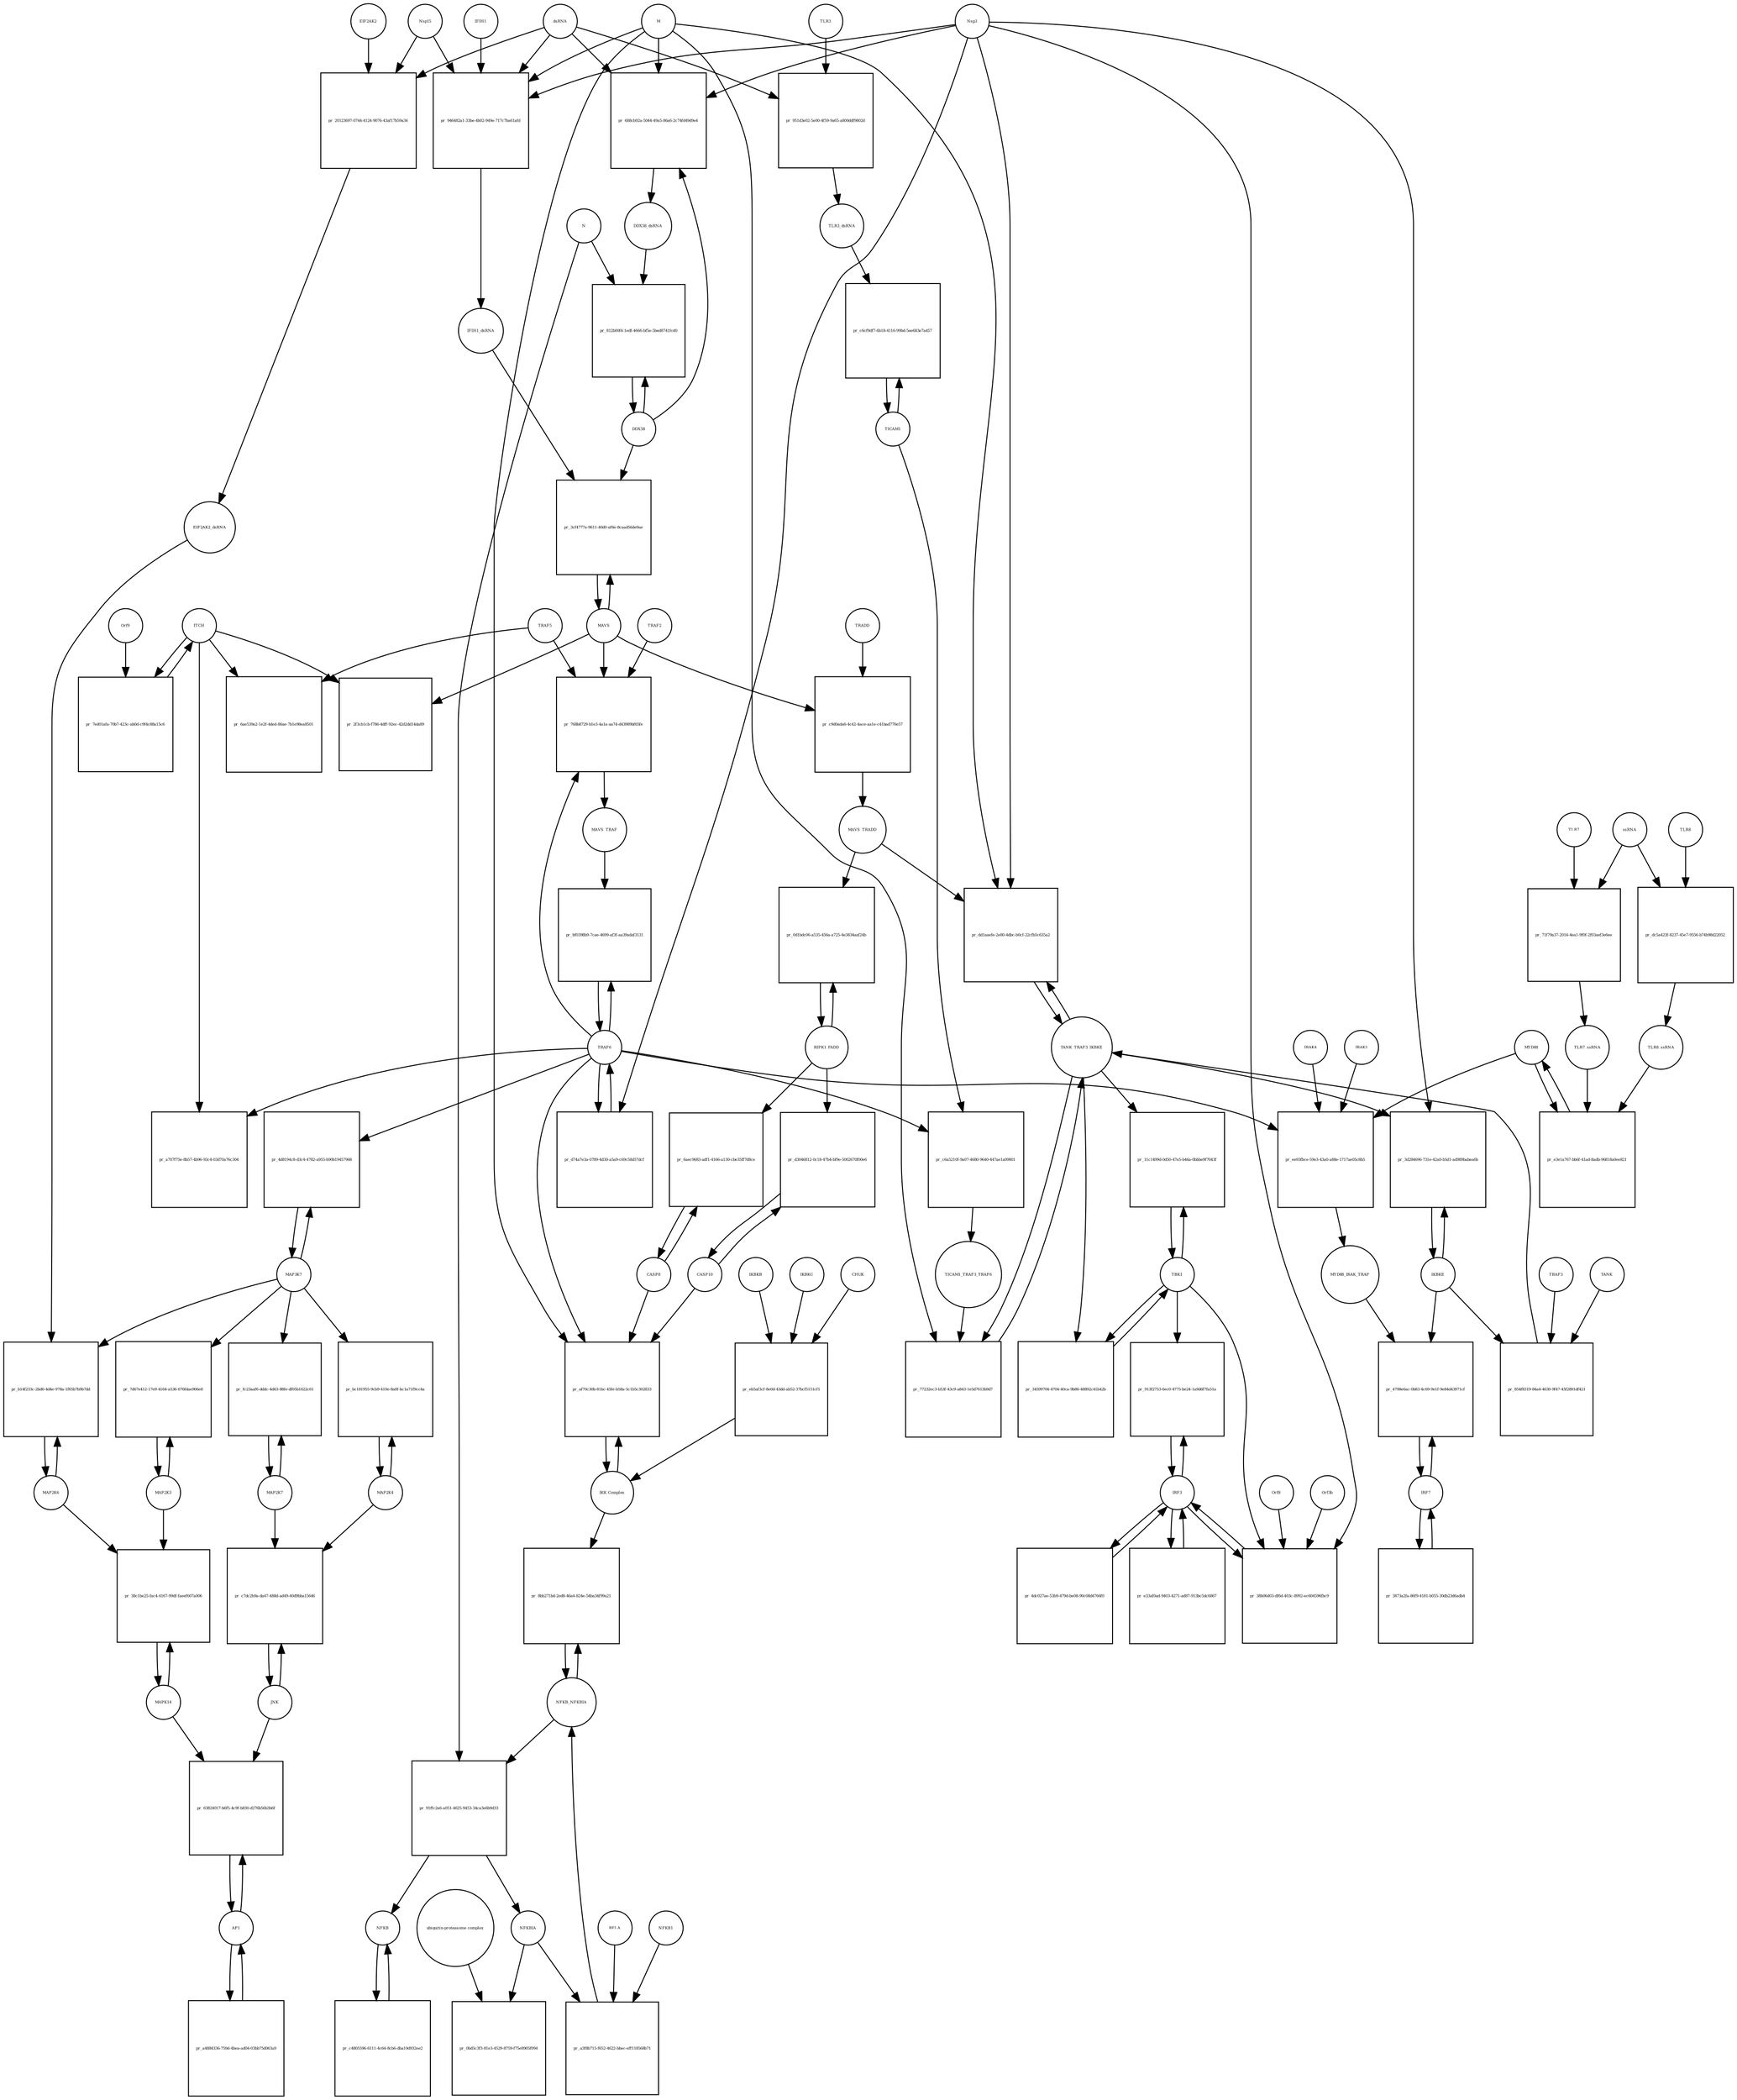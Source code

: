 strict digraph  {
dsRNA [annotation="", bipartite=0, cls="nucleic acid feature", fontsize=4, label=dsRNA, shape=circle];
"pr_688cb92a-5044-49a5-86a6-2c74fd49d9e4" [annotation="", bipartite=1, cls=process, fontsize=4, label="pr_688cb92a-5044-49a5-86a6-2c74fd49d9e4", shape=square];
DDX58_dsRNA [annotation="", bipartite=0, cls=complex, fontsize=4, label=DDX58_dsRNA, shape=circle];
M [annotation=urn_miriam_ncbiprotein_1796318601, bipartite=0, cls=macromolecule, fontsize=4, label=M, shape=circle];
Nsp3 [annotation=urn_miriam_ncbiprotein_1802476807, bipartite=0, cls=macromolecule, fontsize=4, label=Nsp3, shape=circle];
DDX58 [annotation=urn_miriam_hgnc_19102, bipartite=0, cls=macromolecule, fontsize=4, label=DDX58, shape=circle];
"pr_946482a1-33be-4b02-949e-717c7ba61afd" [annotation="", bipartite=1, cls=process, fontsize=4, label="pr_946482a1-33be-4b02-949e-717c7ba61afd", shape=square];
IFIH1_dsRNA [annotation="", bipartite=0, cls=complex, fontsize=4, label=IFIH1_dsRNA, shape=circle];
Nsp15 [annotation=urn_miriam_ncbiprotein_1802476818, bipartite=0, cls=macromolecule, fontsize=4, label=Nsp15, shape=circle];
IFIH1 [annotation=urn_miriam_hgnc_18873, bipartite=0, cls=macromolecule, fontsize=4, label=IFIH1, shape=circle];
"pr_812b00f4-1edf-4666-bf5e-5bed8741fcd0" [annotation="", bipartite=1, cls=process, fontsize=4, label="pr_812b00f4-1edf-4666-bf5e-5bed8741fcd0", shape=square];
N [annotation=urn_miriam_ncbiprotein_1798174255, bipartite=0, cls=macromolecule, fontsize=4, label=N, shape=circle];
MAVS [annotation=urn_miriam_hgnc_29233, bipartite=0, cls="macromolecule multimer", fontsize=4, label=MAVS, shape=circle];
"pr_3cf4777a-9611-40d0-af6e-8caad56de9ae" [annotation="", bipartite=1, cls=process, fontsize=4, label="pr_3cf4777a-9611-40d0-af6e-8caad56de9ae", shape=square];
NFKB [annotation="", bipartite=0, cls=complex, fontsize=4, label=NFKB, shape=circle];
"pr_c4805596-6111-4c64-8cb6-dba19d932ee2" [annotation="", bipartite=1, cls=process, fontsize=4, label="pr_c4805596-6111-4c64-8cb6-dba19d932ee2", shape=square];
NFKBIA [annotation=urn_miriam_hgnc_7797, bipartite=0, cls=macromolecule, fontsize=4, label=NFKBIA, shape=circle];
"pr_0bd5c3f3-81e3-4529-8759-f75e8905f094" [annotation="", bipartite=1, cls=process, fontsize=4, label="pr_0bd5c3f3-81e3-4529-8759-f75e8905f094", shape=square];
"ubiquitin-proteasome complex" [annotation="", bipartite=0, cls=complex, fontsize=4, label="ubiquitin-proteasome complex", shape=circle];
IRF3 [annotation=urn_miriam_hgnc_6118, bipartite=0, cls="macromolecule multimer", fontsize=4, label=IRF3, shape=circle];
"pr_913f2753-6ec0-4775-be24-1a9d6f7fa51a" [annotation="", bipartite=1, cls=process, fontsize=4, label="pr_913f2753-6ec0-4775-be24-1a9d6f7fa51a", shape=square];
TBK1 [annotation="", bipartite=0, cls=macromolecule, fontsize=4, label=TBK1, shape=circle];
"pr_4dc027ae-53b9-479d-be08-90c08d4766f0" [annotation="", bipartite=1, cls=process, fontsize=4, label="pr_4dc027ae-53b9-479d-be08-90c08d4766f0", shape=square];
"pr_38b06d03-df6d-403c-8992-ec604596fbc9" [annotation="", bipartite=1, cls=process, fontsize=4, label="pr_38b06d03-df6d-403c-8992-ec604596fbc9", shape=square];
Orf3b [annotation=urn_miriam_uniprot_P59633, bipartite=0, cls=macromolecule, fontsize=4, label=Orf3b, shape=circle];
Orf8 [annotation=urn_miriam_ncbiprotein_1796318604, bipartite=0, cls=macromolecule, fontsize=4, label=Orf8, shape=circle];
IRF7 [annotation=urn_miriam_hgnc_6122, bipartite=0, cls="macromolecule multimer", fontsize=4, label=IRF7, shape=circle];
"pr_4798e6ac-0b83-4c69-9e1f-9e84d43971cf" [annotation="", bipartite=1, cls=process, fontsize=4, label="pr_4798e6ac-0b83-4c69-9e1f-9e84d43971cf", shape=square];
IKBKE [annotation=urn_miriam_hgnc_14552, bipartite=0, cls=macromolecule, fontsize=4, label=IKBKE, shape=circle];
MYD88_IRAK_TRAF [annotation="", bipartite=0, cls=complex, fontsize=4, label=MYD88_IRAK_TRAF, shape=circle];
"pr_e33af0ad-9403-4271-ad87-913bc5dc6867" [annotation="", bipartite=1, cls=process, fontsize=4, label="pr_e33af0ad-9403-4271-ad87-913bc5dc6867", shape=square];
"pr_3873a2fa-86f9-4181-b055-30db23d6adb4" [annotation="", bipartite=1, cls=process, fontsize=4, label="pr_3873a2fa-86f9-4181-b055-30db23d6adb4", shape=square];
TRAF6 [annotation=urn_miriam_hgnc_12036, bipartite=0, cls=macromolecule, fontsize=4, label=TRAF6, shape=circle];
"pr_bf0398b9-7cae-4699-af3f-aa39adaf3131" [annotation="", bipartite=1, cls=process, fontsize=4, label="pr_bf0398b9-7cae-4699-af3f-aa39adaf3131", shape=square];
MAVS_TRAF [annotation="", bipartite=0, cls=complex, fontsize=4, label=MAVS_TRAF, shape=circle];
"pr_2f3cb1cb-f786-4dff-92ec-42d2dd14da89" [annotation="", bipartite=1, cls=process, fontsize=4, label="pr_2f3cb1cb-f786-4dff-92ec-42d2dd14da89", shape=square];
ITCH [annotation="", bipartite=0, cls=macromolecule, fontsize=4, label=ITCH, shape=circle];
TRAF5 [annotation=urn_miriam_hgnc_12035, bipartite=0, cls=macromolecule, fontsize=4, label=TRAF5, shape=circle];
"pr_6ae539a2-1e2f-4ded-86ae-7b1e98ea8501" [annotation="", bipartite=1, cls=process, fontsize=4, label="pr_6ae539a2-1e2f-4ded-86ae-7b1e98ea8501", shape=square];
"pr_a707f75e-8b57-4b96-93c4-03d70a76c304" [annotation="", bipartite=1, cls=process, fontsize=4, label="pr_a707f75e-8b57-4b96-93c4-03d70a76c304", shape=square];
TICAM1 [annotation=urn_miriam_hgnc_18348, bipartite=0, cls=macromolecule, fontsize=4, label=TICAM1, shape=circle];
"pr_c6cf9df7-6b18-4116-99bd-5ee683e7a457" [annotation="", bipartite=1, cls=process, fontsize=4, label="pr_c6cf9df7-6b18-4116-99bd-5ee683e7a457", shape=square];
TLR3_dsRNA [annotation="", bipartite=0, cls=complex, fontsize=4, label=TLR3_dsRNA, shape=circle];
TLR3 [annotation=urn_miriam_hgnc_11849, bipartite=0, cls="macromolecule multimer", fontsize=4, label=TLR3, shape=circle];
"pr_951d3e02-5e00-4f59-9a65-a800ddf9802d" [annotation="", bipartite=1, cls=process, fontsize=4, label="pr_951d3e02-5e00-4f59-9a65-a800ddf9802d", shape=square];
"pr_c6a5210f-9a07-4680-9640-447ae1a09801" [annotation="", bipartite=1, cls=process, fontsize=4, label="pr_c6a5210f-9a07-4680-9640-447ae1a09801", shape=square];
TICAM1_TRAF3_TRAF6 [annotation="", bipartite=0, cls=complex, fontsize=4, label=TICAM1_TRAF3_TRAF6, shape=circle];
TANK_TRAF3_IKBKE [annotation="", bipartite=0, cls=complex, fontsize=4, label=TANK_TRAF3_IKBKE, shape=circle];
"pr_77232ec3-b53f-43c9-a843-1e5d7613b9d7" [annotation="", bipartite=1, cls=process, fontsize=4, label="pr_77232ec3-b53f-43c9-a843-1e5d7613b9d7", shape=square];
"pr_11c1499d-0d50-47e5-b46a-0bbbe9f7043f" [annotation="", bipartite=1, cls=process, fontsize=4, label="pr_11c1499d-0d50-47e5-b46a-0bbbe9f7043f", shape=square];
"pr_3d284696-731e-42a0-b5d1-ad989babea6b" [annotation="", bipartite=1, cls=process, fontsize=4, label="pr_3d284696-731e-42a0-b5d1-ad989babea6b", shape=square];
MYD88 [annotation="", bipartite=0, cls=macromolecule, fontsize=4, label=MYD88, shape=circle];
"pr_ee93fbce-59e3-43a0-a88e-1717ae05c8b5" [annotation="", bipartite=1, cls=process, fontsize=4, label="pr_ee93fbce-59e3-43a0-a88e-1717ae05c8b5", shape=square];
IRAK1 [annotation=urn_miriam_hgnc_6112, bipartite=0, cls=macromolecule, fontsize=4, label=IRAK1, shape=circle];
IRAK4 [annotation=urn_miriam_hgnc_17967, bipartite=0, cls=macromolecule, fontsize=4, label=IRAK4, shape=circle];
TLR7 [annotation=urn_miriam_hgnc_15631, bipartite=0, cls=macromolecule, fontsize=4, label=TLR7, shape=circle];
"pr_71f79a37-2014-4ea1-9f0f-2f03aef3e6ee" [annotation="", bipartite=1, cls=process, fontsize=4, label="pr_71f79a37-2014-4ea1-9f0f-2f03aef3e6ee", shape=square];
TLR7_ssRNA [annotation="", bipartite=0, cls=complex, fontsize=4, label=TLR7_ssRNA, shape=circle];
ssRNA [annotation="", bipartite=0, cls="nucleic acid feature", fontsize=4, label=ssRNA, shape=circle];
TLR8 [annotation=urn_miriam_hgnc_15632, bipartite=0, cls=macromolecule, fontsize=4, label=TLR8, shape=circle];
"pr_dc5a423f-8237-45e7-9556-b74b98d22052" [annotation="", bipartite=1, cls=process, fontsize=4, label="pr_dc5a423f-8237-45e7-9556-b74b98d22052", shape=square];
TLR8_ssRNA [annotation="", bipartite=0, cls=complex, fontsize=4, label=TLR8_ssRNA, shape=circle];
"pr_e3e1a767-bb6f-41ad-8adb-96818a0ee821" [annotation="", bipartite=1, cls=process, fontsize=4, label="pr_e3e1a767-bb6f-41ad-8adb-96818a0ee821", shape=square];
MAP3K7 [annotation="", bipartite=0, cls=macromolecule, fontsize=4, label=MAP3K7, shape=circle];
"pr_4d8194c8-d3c4-4782-a955-b90b19457968" [annotation="", bipartite=1, cls=process, fontsize=4, label="pr_4d8194c8-d3c4-4782-a955-b90b19457968", shape=square];
TRAF2 [annotation=urn_miriam_hgnc_12032, bipartite=0, cls=macromolecule, fontsize=4, label=TRAF2, shape=circle];
"pr_768b8729-b1e3-4a1a-aa74-d43989bf65fe" [annotation="", bipartite=1, cls=process, fontsize=4, label="pr_768b8729-b1e3-4a1a-aa74-d43989bf65fe", shape=square];
"pr_7ed01afa-70b7-423c-ab0d-c9f4c88a15c6" [annotation="", bipartite=1, cls=process, fontsize=4, label="pr_7ed01afa-70b7-423c-ab0d-c9f4c88a15c6", shape=square];
Orf9 [annotation=urn_miriam_uniprot_P59636, bipartite=0, cls=macromolecule, fontsize=4, label=Orf9, shape=circle];
"pr_c9d0ada6-4c42-4ace-aa1e-c41bad770e57" [annotation="", bipartite=1, cls=process, fontsize=4, label="pr_c9d0ada6-4c42-4ace-aa1e-c41bad770e57", shape=square];
MAVS_TRADD [annotation="", bipartite=0, cls=complex, fontsize=4, label=MAVS_TRADD, shape=circle];
TRADD [annotation=urn_miriam_hgnc_12030, bipartite=0, cls=macromolecule, fontsize=4, label=TRADD, shape=circle];
"pr_d74a7e3a-0789-4d30-a5a9-c69c58d57dcf" [annotation="", bipartite=1, cls=process, fontsize=4, label="pr_d74a7e3a-0789-4d30-a5a9-c69c58d57dcf", shape=square];
AP1 [annotation="", bipartite=0, cls=complex, fontsize=4, label=AP1, shape=circle];
"pr_63824017-b6f5-4c9f-b830-d276b56b3b6f" [annotation="", bipartite=1, cls=process, fontsize=4, label="pr_63824017-b6f5-4c9f-b830-d276b56b3b6f", shape=square];
MAPK14 [annotation="", bipartite=0, cls=macromolecule, fontsize=4, label=MAPK14, shape=circle];
JNK [annotation="", bipartite=0, cls=complex, fontsize=4, label=JNK, shape=circle];
"pr_c7dc2b9a-da47-488d-ad49-40d9bba15646" [annotation="", bipartite=1, cls=process, fontsize=4, label="pr_c7dc2b9a-da47-488d-ad49-40d9bba15646", shape=square];
MAP2K7 [annotation="", bipartite=0, cls=macromolecule, fontsize=4, label=MAP2K7, shape=circle];
MAP2K4 [annotation="", bipartite=0, cls=macromolecule, fontsize=4, label=MAP2K4, shape=circle];
"pr_bc181955-9cb9-410e-8a0f-bc1a71f9cc4a" [annotation="", bipartite=1, cls=process, fontsize=4, label="pr_bc181955-9cb9-410e-8a0f-bc1a71f9cc4a", shape=square];
"pr_fc23aaf6-dddc-4d63-88fe-df05b1622c61" [annotation="", bipartite=1, cls=process, fontsize=4, label="pr_fc23aaf6-dddc-4d63-88fe-df05b1622c61", shape=square];
MAP2K3 [annotation="", bipartite=0, cls=macromolecule, fontsize=4, label=MAP2K3, shape=circle];
"pr_7d67e412-17e9-4164-a536-676fdae906e8" [annotation="", bipartite=1, cls=process, fontsize=4, label="pr_7d67e412-17e9-4164-a536-676fdae906e8", shape=square];
MAP2K6 [annotation="", bipartite=0, cls=macromolecule, fontsize=4, label=MAP2K6, shape=circle];
"pr_b14f233c-2bd6-4d4e-978a-1f65b7b9b7dd" [annotation="", bipartite=1, cls=process, fontsize=4, label="pr_b14f233c-2bd6-4d4e-978a-1f65b7b9b7dd", shape=square];
EIF2AK2_dsRNA [annotation="", bipartite=0, cls=complex, fontsize=4, label=EIF2AK2_dsRNA, shape=circle];
"pr_20123697-0744-4124-9076-43af17b59a34" [annotation="", bipartite=1, cls=process, fontsize=4, label="pr_20123697-0744-4124-9076-43af17b59a34", shape=square];
EIF2AK2 [annotation=urn_miriam_hgnc_9437, bipartite=0, cls=macromolecule, fontsize=4, label=EIF2AK2, shape=circle];
RIPK1_FADD [annotation="", bipartite=0, cls=complex, fontsize=4, label=RIPK1_FADD, shape=circle];
"pr_0d1bdc06-a535-456a-a725-4e3834aaf24b" [annotation="", bipartite=1, cls=process, fontsize=4, label="pr_0d1bdc06-a535-456a-a725-4e3834aaf24b", shape=square];
CASP8 [annotation="", bipartite=0, cls=macromolecule, fontsize=4, label=CASP8, shape=circle];
"pr_6aec9683-adf1-4166-a130-cbe35ff7d8ce" [annotation="", bipartite=1, cls=process, fontsize=4, label="pr_6aec9683-adf1-4166-a130-cbe35ff7d8ce", shape=square];
CASP10 [annotation="", bipartite=0, cls=macromolecule, fontsize=4, label=CASP10, shape=circle];
"pr_d3046812-0c18-47b4-bf9e-5002670f00e6" [annotation="", bipartite=1, cls=process, fontsize=4, label="pr_d3046812-0c18-47b4-bf9e-5002670f00e6", shape=square];
NFKB_NFKBIA [annotation="", bipartite=0, cls=complex, fontsize=4, label=NFKB_NFKBIA, shape=circle];
"pr_8bb271bd-2ed8-46a4-824e-54ba34f99a21" [annotation="", bipartite=1, cls=process, fontsize=4, label="pr_8bb271bd-2ed8-46a4-824e-54ba34f99a21", shape=square];
"IKK Complex" [annotation="", bipartite=0, cls=complex, fontsize=4, label="IKK Complex", shape=circle];
"pr_91ffc2a6-a051-4625-9453-34ca3e6b9d33" [annotation="", bipartite=1, cls=process, fontsize=4, label="pr_91ffc2a6-a051-4625-9453-34ca3e6b9d33", shape=square];
"pr_a4884336-759d-4bea-ad04-03bb75d063a9" [annotation="", bipartite=1, cls=process, fontsize=4, label="pr_a4884336-759d-4bea-ad04-03bb75d063a9", shape=square];
"pr_af70c30b-81bc-45fe-b58a-5c1b5c302833" [annotation="", bipartite=1, cls=process, fontsize=4, label="pr_af70c30b-81bc-45fe-b58a-5c1b5c302833", shape=square];
"pr_a3f8b715-f652-4622-bbec-eff118568b71" [annotation="", bipartite=1, cls=process, fontsize=4, label="pr_a3f8b715-f652-4622-bbec-eff118568b71", shape=square];
RELA [annotation="", bipartite=0, cls=macromolecule, fontsize=4, label=RELA, shape=circle];
NFKB1 [annotation="", bipartite=0, cls=macromolecule, fontsize=4, label=NFKB1, shape=circle];
IKBKG [annotation="", bipartite=0, cls=macromolecule, fontsize=4, label=IKBKG, shape=circle];
"pr_eb5af3cf-8e0d-43dd-ab52-37bcf5151cf1" [annotation="", bipartite=1, cls=process, fontsize=4, label="pr_eb5af3cf-8e0d-43dd-ab52-37bcf5151cf1", shape=square];
CHUK [annotation="", bipartite=0, cls=macromolecule, fontsize=4, label=CHUK, shape=circle];
IKBKB [annotation="", bipartite=0, cls=macromolecule, fontsize=4, label=IKBKB, shape=circle];
"pr_dd1aaefe-2e80-4dbc-b0cf-22cfb5c635a2" [annotation="", bipartite=1, cls=process, fontsize=4, label="pr_dd1aaefe-2e80-4dbc-b0cf-22cfb5c635a2", shape=square];
"pr_34599704-4704-40ca-9b86-48892c41b42b" [annotation="", bipartite=1, cls=process, fontsize=4, label="pr_34599704-4704-40ca-9b86-48892c41b42b", shape=square];
"pr_38c1be25-fac4-4167-99df-faeef607a006" [annotation="", bipartite=1, cls=process, fontsize=4, label="pr_38c1be25-fac4-4167-99df-faeef607a006", shape=square];
TRAF3 [annotation="", bipartite=0, cls=macromolecule, fontsize=4, label=TRAF3, shape=circle];
"pr_854f8319-84a4-4630-9f47-45f2891df421" [annotation="", bipartite=1, cls=process, fontsize=4, label="pr_854f8319-84a4-4630-9f47-45f2891df421", shape=square];
TANK [annotation="", bipartite=0, cls=macromolecule, fontsize=4, label=TANK, shape=circle];
dsRNA -> "pr_688cb92a-5044-49a5-86a6-2c74fd49d9e4"  [annotation="", interaction_type=consumption];
dsRNA -> "pr_946482a1-33be-4b02-949e-717c7ba61afd"  [annotation="", interaction_type=consumption];
dsRNA -> "pr_951d3e02-5e00-4f59-9a65-a800ddf9802d"  [annotation="", interaction_type=consumption];
dsRNA -> "pr_20123697-0744-4124-9076-43af17b59a34"  [annotation="", interaction_type=consumption];
"pr_688cb92a-5044-49a5-86a6-2c74fd49d9e4" -> DDX58_dsRNA  [annotation="", interaction_type=production];
DDX58_dsRNA -> "pr_812b00f4-1edf-4666-bf5e-5bed8741fcd0"  [annotation="urn_miriam_pubmed_25581309|urn_miriam_pubmed_28148787|urn_miriam_taxonomy_694009", interaction_type=catalysis];
M -> "pr_688cb92a-5044-49a5-86a6-2c74fd49d9e4"  [annotation="urn_miriam_pubmed_20303872|urn_miriam_pubmed_19380580|urn_miriam_pubmed_31226023|urn_miriam_taxonomy_694009", interaction_type=inhibition];
M -> "pr_946482a1-33be-4b02-949e-717c7ba61afd"  [annotation="urn_miriam_pubmed_28484023|urn_miriam_pubmed_19380580|urn_miriam_pubmed_31226023|urn_miriam_taxonomy_694009", interaction_type=inhibition];
M -> "pr_77232ec3-b53f-43c9-a843-1e5d7613b9d7"  [annotation="urn_miriam_pubmed_19380580|urn_miriam_pubmed_19366914|urn_miriam_taxonomy_694009", interaction_type=inhibition];
M -> "pr_af70c30b-81bc-45fe-b58a-5c1b5c302833"  [annotation="urn_miriam_pubmed_19366914|urn_miriam_pubmed_20303872|urn_miriam_pubmed_17705188|urn_miriam_pubmed_694009", interaction_type=inhibition];
M -> "pr_dd1aaefe-2e80-4dbc-b0cf-22cfb5c635a2"  [annotation="urn_miriam_pubmed_19366914|urn_miriam_pubmed_27164085|urn_miriam_pubmed_19380580|urn_miriam_taxonomy_694009", interaction_type=inhibition];
Nsp3 -> "pr_688cb92a-5044-49a5-86a6-2c74fd49d9e4"  [annotation="urn_miriam_pubmed_20303872|urn_miriam_pubmed_19380580|urn_miriam_pubmed_31226023|urn_miriam_taxonomy_694009", interaction_type=inhibition];
Nsp3 -> "pr_946482a1-33be-4b02-949e-717c7ba61afd"  [annotation="urn_miriam_pubmed_28484023|urn_miriam_pubmed_19380580|urn_miriam_pubmed_31226023|urn_miriam_taxonomy_694009", interaction_type=inhibition];
Nsp3 -> "pr_38b06d03-df6d-403c-8992-ec604596fbc9"  [annotation="urn_miriam_pubmed_17761676|urn_miriam_pubmed_31226023|urn_miriam_taxonomy_694009", interaction_type=inhibition];
Nsp3 -> "pr_3d284696-731e-42a0-b5d1-ad989babea6b"  [annotation="urn_miriam_pubmed_20303872|urn_miriam_pubmed_31226023|urn_miriam_taxonomy_694009", interaction_type=inhibition];
Nsp3 -> "pr_d74a7e3a-0789-4d30-a5a9-c69c58d57dcf"  [annotation="urn_miriam_pubmed_27164085|urn_miriam_taxonomy_694009", interaction_type=catalysis];
Nsp3 -> "pr_dd1aaefe-2e80-4dbc-b0cf-22cfb5c635a2"  [annotation="urn_miriam_pubmed_19366914|urn_miriam_pubmed_27164085|urn_miriam_pubmed_19380580|urn_miriam_taxonomy_694009", interaction_type=inhibition];
DDX58 -> "pr_688cb92a-5044-49a5-86a6-2c74fd49d9e4"  [annotation="", interaction_type=consumption];
DDX58 -> "pr_812b00f4-1edf-4666-bf5e-5bed8741fcd0"  [annotation="", interaction_type=consumption];
DDX58 -> "pr_3cf4777a-9611-40d0-af6e-8caad56de9ae"  [annotation=urn_miriam_pubmed_25581309, interaction_type=catalysis];
"pr_946482a1-33be-4b02-949e-717c7ba61afd" -> IFIH1_dsRNA  [annotation="", interaction_type=production];
IFIH1_dsRNA -> "pr_3cf4777a-9611-40d0-af6e-8caad56de9ae"  [annotation=urn_miriam_pubmed_25581309, interaction_type=catalysis];
Nsp15 -> "pr_946482a1-33be-4b02-949e-717c7ba61afd"  [annotation="urn_miriam_pubmed_28484023|urn_miriam_pubmed_19380580|urn_miriam_pubmed_31226023|urn_miriam_taxonomy_694009", interaction_type=inhibition];
Nsp15 -> "pr_20123697-0744-4124-9076-43af17b59a34"  [annotation="urn_miriam_pubmed_28484023|urn_miriam_pubmed_19366914|urn_miriam_taxonomy_694009", interaction_type=inhibition];
IFIH1 -> "pr_946482a1-33be-4b02-949e-717c7ba61afd"  [annotation="", interaction_type=consumption];
"pr_812b00f4-1edf-4666-bf5e-5bed8741fcd0" -> DDX58  [annotation="", interaction_type=production];
N -> "pr_812b00f4-1edf-4666-bf5e-5bed8741fcd0"  [annotation="urn_miriam_pubmed_25581309|urn_miriam_pubmed_28148787|urn_miriam_taxonomy_694009", interaction_type=inhibition];
N -> "pr_91ffc2a6-a051-4625-9453-34ca3e6b9d33"  [annotation="urn_miriam_pubmed_16143815|urn_miriam_taxonomy_694009", interaction_type=stimulation];
MAVS -> "pr_3cf4777a-9611-40d0-af6e-8caad56de9ae"  [annotation="", interaction_type=consumption];
MAVS -> "pr_2f3cb1cb-f786-4dff-92ec-42d2dd14da89"  [annotation="", interaction_type=consumption];
MAVS -> "pr_768b8729-b1e3-4a1a-aa74-d43989bf65fe"  [annotation="", interaction_type=consumption];
MAVS -> "pr_c9d0ada6-4c42-4ace-aa1e-c41bad770e57"  [annotation="", interaction_type=consumption];
"pr_3cf4777a-9611-40d0-af6e-8caad56de9ae" -> MAVS  [annotation="", interaction_type=production];
NFKB -> "pr_c4805596-6111-4c64-8cb6-dba19d932ee2"  [annotation="", interaction_type=consumption];
"pr_c4805596-6111-4c64-8cb6-dba19d932ee2" -> NFKB  [annotation="", interaction_type=production];
NFKBIA -> "pr_0bd5c3f3-81e3-4529-8759-f75e8905f094"  [annotation="", interaction_type=consumption];
NFKBIA -> "pr_a3f8b715-f652-4622-bbec-eff118568b71"  [annotation="", interaction_type=consumption];
"ubiquitin-proteasome complex" -> "pr_0bd5c3f3-81e3-4529-8759-f75e8905f094"  [annotation=urn_miriam_pubmed_20303872, interaction_type=catalysis];
IRF3 -> "pr_913f2753-6ec0-4775-be24-1a9d6f7fa51a"  [annotation="", interaction_type=consumption];
IRF3 -> "pr_4dc027ae-53b9-479d-be08-90c08d4766f0"  [annotation="", interaction_type=consumption];
IRF3 -> "pr_38b06d03-df6d-403c-8992-ec604596fbc9"  [annotation="", interaction_type=consumption];
IRF3 -> "pr_e33af0ad-9403-4271-ad87-913bc5dc6867"  [annotation="", interaction_type=consumption];
"pr_913f2753-6ec0-4775-be24-1a9d6f7fa51a" -> IRF3  [annotation="", interaction_type=production];
TBK1 -> "pr_913f2753-6ec0-4775-be24-1a9d6f7fa51a"  [annotation=urn_miriam_pubmed_25581309, interaction_type=catalysis];
TBK1 -> "pr_38b06d03-df6d-403c-8992-ec604596fbc9"  [annotation="urn_miriam_pubmed_17761676|urn_miriam_pubmed_31226023|urn_miriam_taxonomy_694009", interaction_type=catalysis];
TBK1 -> "pr_11c1499d-0d50-47e5-b46a-0bbbe9f7043f"  [annotation="", interaction_type=consumption];
TBK1 -> "pr_34599704-4704-40ca-9b86-48892c41b42b"  [annotation="", interaction_type=consumption];
"pr_4dc027ae-53b9-479d-be08-90c08d4766f0" -> IRF3  [annotation="", interaction_type=production];
"pr_38b06d03-df6d-403c-8992-ec604596fbc9" -> IRF3  [annotation="", interaction_type=production];
Orf3b -> "pr_38b06d03-df6d-403c-8992-ec604596fbc9"  [annotation="urn_miriam_pubmed_17761676|urn_miriam_pubmed_31226023|urn_miriam_taxonomy_694009", interaction_type=inhibition];
Orf8 -> "pr_38b06d03-df6d-403c-8992-ec604596fbc9"  [annotation="urn_miriam_pubmed_17761676|urn_miriam_pubmed_31226023|urn_miriam_taxonomy_694009", interaction_type=inhibition];
IRF7 -> "pr_4798e6ac-0b83-4c69-9e1f-9e84d43971cf"  [annotation="", interaction_type=consumption];
IRF7 -> "pr_3873a2fa-86f9-4181-b055-30db23d6adb4"  [annotation="", interaction_type=consumption];
"pr_4798e6ac-0b83-4c69-9e1f-9e84d43971cf" -> IRF7  [annotation="", interaction_type=production];
IKBKE -> "pr_4798e6ac-0b83-4c69-9e1f-9e84d43971cf"  [annotation=urn_miriam_pubmed_20303872, interaction_type=catalysis];
IKBKE -> "pr_3d284696-731e-42a0-b5d1-ad989babea6b"  [annotation="", interaction_type=consumption];
IKBKE -> "pr_854f8319-84a4-4630-9f47-45f2891df421"  [annotation="", interaction_type=consumption];
MYD88_IRAK_TRAF -> "pr_4798e6ac-0b83-4c69-9e1f-9e84d43971cf"  [annotation=urn_miriam_pubmed_20303872, interaction_type=catalysis];
"pr_e33af0ad-9403-4271-ad87-913bc5dc6867" -> IRF3  [annotation="", interaction_type=production];
"pr_3873a2fa-86f9-4181-b055-30db23d6adb4" -> IRF7  [annotation="", interaction_type=production];
TRAF6 -> "pr_bf0398b9-7cae-4699-af3f-aa39adaf3131"  [annotation="", interaction_type=consumption];
TRAF6 -> "pr_a707f75e-8b57-4b96-93c4-03d70a76c304"  [annotation="", interaction_type=consumption];
TRAF6 -> "pr_c6a5210f-9a07-4680-9640-447ae1a09801"  [annotation="", interaction_type=consumption];
TRAF6 -> "pr_ee93fbce-59e3-43a0-a88e-1717ae05c8b5"  [annotation="", interaction_type=consumption];
TRAF6 -> "pr_4d8194c8-d3c4-4782-a955-b90b19457968"  [annotation=urn_miriam_pubmed_19366914, interaction_type=stimulation];
TRAF6 -> "pr_768b8729-b1e3-4a1a-aa74-d43989bf65fe"  [annotation="", interaction_type=consumption];
TRAF6 -> "pr_d74a7e3a-0789-4d30-a5a9-c69c58d57dcf"  [annotation="", interaction_type=consumption];
TRAF6 -> "pr_af70c30b-81bc-45fe-b58a-5c1b5c302833"  [annotation="urn_miriam_pubmed_19366914|urn_miriam_pubmed_20303872|urn_miriam_pubmed_17705188|urn_miriam_pubmed_694009", interaction_type=stimulation];
"pr_bf0398b9-7cae-4699-af3f-aa39adaf3131" -> TRAF6  [annotation="", interaction_type=production];
MAVS_TRAF -> "pr_bf0398b9-7cae-4699-af3f-aa39adaf3131"  [annotation=urn_miriam_pubmed_19366914, interaction_type=catalysis];
ITCH -> "pr_2f3cb1cb-f786-4dff-92ec-42d2dd14da89"  [annotation=urn_miriam_pubmed_25135833, interaction_type=catalysis];
ITCH -> "pr_6ae539a2-1e2f-4ded-86ae-7b1e98ea8501"  [annotation=urn_miriam_pubmed_25135833, interaction_type=catalysis];
ITCH -> "pr_a707f75e-8b57-4b96-93c4-03d70a76c304"  [annotation=urn_miriam_pubmed_25135833, interaction_type=catalysis];
ITCH -> "pr_7ed01afa-70b7-423c-ab0d-c9f4c88a15c6"  [annotation="", interaction_type=consumption];
TRAF5 -> "pr_6ae539a2-1e2f-4ded-86ae-7b1e98ea8501"  [annotation="", interaction_type=consumption];
TRAF5 -> "pr_768b8729-b1e3-4a1a-aa74-d43989bf65fe"  [annotation="", interaction_type=consumption];
TICAM1 -> "pr_c6cf9df7-6b18-4116-99bd-5ee683e7a457"  [annotation="", interaction_type=consumption];
TICAM1 -> "pr_c6a5210f-9a07-4680-9640-447ae1a09801"  [annotation="", interaction_type=consumption];
"pr_c6cf9df7-6b18-4116-99bd-5ee683e7a457" -> TICAM1  [annotation="", interaction_type=production];
TLR3_dsRNA -> "pr_c6cf9df7-6b18-4116-99bd-5ee683e7a457"  [annotation=urn_miriam_pubmed_20303872, interaction_type=stimulation];
TLR3 -> "pr_951d3e02-5e00-4f59-9a65-a800ddf9802d"  [annotation="", interaction_type=consumption];
"pr_951d3e02-5e00-4f59-9a65-a800ddf9802d" -> TLR3_dsRNA  [annotation="", interaction_type=production];
"pr_c6a5210f-9a07-4680-9640-447ae1a09801" -> TICAM1_TRAF3_TRAF6  [annotation="", interaction_type=production];
TICAM1_TRAF3_TRAF6 -> "pr_77232ec3-b53f-43c9-a843-1e5d7613b9d7"  [annotation="urn_miriam_pubmed_19380580|urn_miriam_pubmed_19366914|urn_miriam_taxonomy_694009", interaction_type=stimulation];
TANK_TRAF3_IKBKE -> "pr_77232ec3-b53f-43c9-a843-1e5d7613b9d7"  [annotation="", interaction_type=consumption];
TANK_TRAF3_IKBKE -> "pr_11c1499d-0d50-47e5-b46a-0bbbe9f7043f"  [annotation=urn_miriam_pubmed_20303872, interaction_type=stimulation];
TANK_TRAF3_IKBKE -> "pr_3d284696-731e-42a0-b5d1-ad989babea6b"  [annotation="urn_miriam_pubmed_20303872|urn_miriam_pubmed_31226023|urn_miriam_taxonomy_694009", interaction_type=stimulation];
TANK_TRAF3_IKBKE -> "pr_dd1aaefe-2e80-4dbc-b0cf-22cfb5c635a2"  [annotation="", interaction_type=consumption];
TANK_TRAF3_IKBKE -> "pr_34599704-4704-40ca-9b86-48892c41b42b"  [annotation=urn_miriam_pubmed_19366914, interaction_type=stimulation];
"pr_77232ec3-b53f-43c9-a843-1e5d7613b9d7" -> TANK_TRAF3_IKBKE  [annotation="", interaction_type=production];
"pr_11c1499d-0d50-47e5-b46a-0bbbe9f7043f" -> TBK1  [annotation="", interaction_type=production];
"pr_3d284696-731e-42a0-b5d1-ad989babea6b" -> IKBKE  [annotation="", interaction_type=production];
MYD88 -> "pr_ee93fbce-59e3-43a0-a88e-1717ae05c8b5"  [annotation="", interaction_type=consumption];
MYD88 -> "pr_e3e1a767-bb6f-41ad-8adb-96818a0ee821"  [annotation="", interaction_type=consumption];
"pr_ee93fbce-59e3-43a0-a88e-1717ae05c8b5" -> MYD88_IRAK_TRAF  [annotation="", interaction_type=production];
IRAK1 -> "pr_ee93fbce-59e3-43a0-a88e-1717ae05c8b5"  [annotation="", interaction_type=consumption];
IRAK4 -> "pr_ee93fbce-59e3-43a0-a88e-1717ae05c8b5"  [annotation="", interaction_type=consumption];
TLR7 -> "pr_71f79a37-2014-4ea1-9f0f-2f03aef3e6ee"  [annotation="", interaction_type=consumption];
"pr_71f79a37-2014-4ea1-9f0f-2f03aef3e6ee" -> TLR7_ssRNA  [annotation="", interaction_type=production];
TLR7_ssRNA -> "pr_e3e1a767-bb6f-41ad-8adb-96818a0ee821"  [annotation=urn_miriam_pubmed_19366914, interaction_type=stimulation];
ssRNA -> "pr_71f79a37-2014-4ea1-9f0f-2f03aef3e6ee"  [annotation="", interaction_type=consumption];
ssRNA -> "pr_dc5a423f-8237-45e7-9556-b74b98d22052"  [annotation="", interaction_type=consumption];
TLR8 -> "pr_dc5a423f-8237-45e7-9556-b74b98d22052"  [annotation="", interaction_type=consumption];
"pr_dc5a423f-8237-45e7-9556-b74b98d22052" -> TLR8_ssRNA  [annotation="", interaction_type=production];
TLR8_ssRNA -> "pr_e3e1a767-bb6f-41ad-8adb-96818a0ee821"  [annotation=urn_miriam_pubmed_19366914, interaction_type=stimulation];
"pr_e3e1a767-bb6f-41ad-8adb-96818a0ee821" -> MYD88  [annotation="", interaction_type=production];
MAP3K7 -> "pr_4d8194c8-d3c4-4782-a955-b90b19457968"  [annotation="", interaction_type=consumption];
MAP3K7 -> "pr_bc181955-9cb9-410e-8a0f-bc1a71f9cc4a"  [annotation=urn_miriam_pubmed_19366914, interaction_type=catalysis];
MAP3K7 -> "pr_fc23aaf6-dddc-4d63-88fe-df05b1622c61"  [annotation=urn_miriam_pubmed_19366914, interaction_type=catalysis];
MAP3K7 -> "pr_7d67e412-17e9-4164-a536-676fdae906e8"  [annotation=urn_miriam_pubmed_19366914, interaction_type=catalysis];
MAP3K7 -> "pr_b14f233c-2bd6-4d4e-978a-1f65b7b9b7dd"  [annotation=urn_miriam_pubmed_19366914, interaction_type=catalysis];
"pr_4d8194c8-d3c4-4782-a955-b90b19457968" -> MAP3K7  [annotation="", interaction_type=production];
TRAF2 -> "pr_768b8729-b1e3-4a1a-aa74-d43989bf65fe"  [annotation="", interaction_type=consumption];
"pr_768b8729-b1e3-4a1a-aa74-d43989bf65fe" -> MAVS_TRAF  [annotation="", interaction_type=production];
"pr_7ed01afa-70b7-423c-ab0d-c9f4c88a15c6" -> ITCH  [annotation="", interaction_type=production];
Orf9 -> "pr_7ed01afa-70b7-423c-ab0d-c9f4c88a15c6"  [annotation="urn_miriam_pubmed_25135833|urn_miriam_taxonomy_694009", interaction_type=stimulation];
"pr_c9d0ada6-4c42-4ace-aa1e-c41bad770e57" -> MAVS_TRADD  [annotation="", interaction_type=production];
MAVS_TRADD -> "pr_0d1bdc06-a535-456a-a725-4e3834aaf24b"  [annotation=urn_miriam_pubmed_19366914, interaction_type=stimulation];
MAVS_TRADD -> "pr_dd1aaefe-2e80-4dbc-b0cf-22cfb5c635a2"  [annotation="urn_miriam_pubmed_19366914|urn_miriam_pubmed_27164085|urn_miriam_pubmed_19380580|urn_miriam_taxonomy_694009", interaction_type=stimulation];
TRADD -> "pr_c9d0ada6-4c42-4ace-aa1e-c41bad770e57"  [annotation="", interaction_type=consumption];
"pr_d74a7e3a-0789-4d30-a5a9-c69c58d57dcf" -> TRAF6  [annotation="", interaction_type=production];
AP1 -> "pr_63824017-b6f5-4c9f-b830-d276b56b3b6f"  [annotation="", interaction_type=consumption];
AP1 -> "pr_a4884336-759d-4bea-ad04-03bb75d063a9"  [annotation="", interaction_type=consumption];
"pr_63824017-b6f5-4c9f-b830-d276b56b3b6f" -> AP1  [annotation="", interaction_type=production];
MAPK14 -> "pr_63824017-b6f5-4c9f-b830-d276b56b3b6f"  [annotation=urn_miriam_pubmed_19366914, interaction_type=stimulation];
MAPK14 -> "pr_38c1be25-fac4-4167-99df-faeef607a006"  [annotation="", interaction_type=consumption];
JNK -> "pr_63824017-b6f5-4c9f-b830-d276b56b3b6f"  [annotation=urn_miriam_pubmed_19366914, interaction_type=stimulation];
JNK -> "pr_c7dc2b9a-da47-488d-ad49-40d9bba15646"  [annotation="", interaction_type=consumption];
"pr_c7dc2b9a-da47-488d-ad49-40d9bba15646" -> JNK  [annotation="", interaction_type=production];
MAP2K7 -> "pr_c7dc2b9a-da47-488d-ad49-40d9bba15646"  [annotation=urn_miriam_pubmed_19366914, interaction_type=catalysis];
MAP2K7 -> "pr_fc23aaf6-dddc-4d63-88fe-df05b1622c61"  [annotation="", interaction_type=consumption];
MAP2K4 -> "pr_c7dc2b9a-da47-488d-ad49-40d9bba15646"  [annotation=urn_miriam_pubmed_19366914, interaction_type=catalysis];
MAP2K4 -> "pr_bc181955-9cb9-410e-8a0f-bc1a71f9cc4a"  [annotation="", interaction_type=consumption];
"pr_bc181955-9cb9-410e-8a0f-bc1a71f9cc4a" -> MAP2K4  [annotation="", interaction_type=production];
"pr_fc23aaf6-dddc-4d63-88fe-df05b1622c61" -> MAP2K7  [annotation="", interaction_type=production];
MAP2K3 -> "pr_7d67e412-17e9-4164-a536-676fdae906e8"  [annotation="", interaction_type=consumption];
MAP2K3 -> "pr_38c1be25-fac4-4167-99df-faeef607a006"  [annotation=urn_miriam_pubmed_19366914, interaction_type=catalysis];
"pr_7d67e412-17e9-4164-a536-676fdae906e8" -> MAP2K3  [annotation="", interaction_type=production];
MAP2K6 -> "pr_b14f233c-2bd6-4d4e-978a-1f65b7b9b7dd"  [annotation="", interaction_type=consumption];
MAP2K6 -> "pr_38c1be25-fac4-4167-99df-faeef607a006"  [annotation=urn_miriam_pubmed_19366914, interaction_type=catalysis];
"pr_b14f233c-2bd6-4d4e-978a-1f65b7b9b7dd" -> MAP2K6  [annotation="", interaction_type=production];
EIF2AK2_dsRNA -> "pr_b14f233c-2bd6-4d4e-978a-1f65b7b9b7dd"  [annotation=urn_miriam_pubmed_19366914, interaction_type=stimulation];
"pr_20123697-0744-4124-9076-43af17b59a34" -> EIF2AK2_dsRNA  [annotation="", interaction_type=production];
EIF2AK2 -> "pr_20123697-0744-4124-9076-43af17b59a34"  [annotation="", interaction_type=consumption];
RIPK1_FADD -> "pr_0d1bdc06-a535-456a-a725-4e3834aaf24b"  [annotation="", interaction_type=consumption];
RIPK1_FADD -> "pr_6aec9683-adf1-4166-a130-cbe35ff7d8ce"  [annotation=urn_miriam_pubmed_19366914, interaction_type=stimulation];
RIPK1_FADD -> "pr_d3046812-0c18-47b4-bf9e-5002670f00e6"  [annotation=urn_miriam_pubmed_20303872, interaction_type=stimulation];
"pr_0d1bdc06-a535-456a-a725-4e3834aaf24b" -> RIPK1_FADD  [annotation="", interaction_type=production];
CASP8 -> "pr_6aec9683-adf1-4166-a130-cbe35ff7d8ce"  [annotation="", interaction_type=consumption];
CASP8 -> "pr_af70c30b-81bc-45fe-b58a-5c1b5c302833"  [annotation="urn_miriam_pubmed_19366914|urn_miriam_pubmed_20303872|urn_miriam_pubmed_17705188|urn_miriam_pubmed_694009", interaction_type=stimulation];
"pr_6aec9683-adf1-4166-a130-cbe35ff7d8ce" -> CASP8  [annotation="", interaction_type=production];
CASP10 -> "pr_d3046812-0c18-47b4-bf9e-5002670f00e6"  [annotation="", interaction_type=consumption];
CASP10 -> "pr_af70c30b-81bc-45fe-b58a-5c1b5c302833"  [annotation="urn_miriam_pubmed_19366914|urn_miriam_pubmed_20303872|urn_miriam_pubmed_17705188|urn_miriam_pubmed_694009", interaction_type=stimulation];
"pr_d3046812-0c18-47b4-bf9e-5002670f00e6" -> CASP10  [annotation="", interaction_type=production];
NFKB_NFKBIA -> "pr_8bb271bd-2ed8-46a4-824e-54ba34f99a21"  [annotation="", interaction_type=consumption];
NFKB_NFKBIA -> "pr_91ffc2a6-a051-4625-9453-34ca3e6b9d33"  [annotation="", interaction_type=consumption];
"pr_8bb271bd-2ed8-46a4-824e-54ba34f99a21" -> NFKB_NFKBIA  [annotation="", interaction_type=production];
"IKK Complex" -> "pr_8bb271bd-2ed8-46a4-824e-54ba34f99a21"  [annotation=urn_miriam_pubmed_19366914, interaction_type=catalysis];
"IKK Complex" -> "pr_af70c30b-81bc-45fe-b58a-5c1b5c302833"  [annotation="", interaction_type=consumption];
"pr_91ffc2a6-a051-4625-9453-34ca3e6b9d33" -> NFKB  [annotation="", interaction_type=production];
"pr_91ffc2a6-a051-4625-9453-34ca3e6b9d33" -> NFKBIA  [annotation="", interaction_type=production];
"pr_a4884336-759d-4bea-ad04-03bb75d063a9" -> AP1  [annotation="", interaction_type=production];
"pr_af70c30b-81bc-45fe-b58a-5c1b5c302833" -> "IKK Complex"  [annotation="", interaction_type=production];
"pr_a3f8b715-f652-4622-bbec-eff118568b71" -> NFKB_NFKBIA  [annotation="", interaction_type=production];
RELA -> "pr_a3f8b715-f652-4622-bbec-eff118568b71"  [annotation="", interaction_type=consumption];
NFKB1 -> "pr_a3f8b715-f652-4622-bbec-eff118568b71"  [annotation="", interaction_type=consumption];
IKBKG -> "pr_eb5af3cf-8e0d-43dd-ab52-37bcf5151cf1"  [annotation="", interaction_type=consumption];
"pr_eb5af3cf-8e0d-43dd-ab52-37bcf5151cf1" -> "IKK Complex"  [annotation="", interaction_type=production];
CHUK -> "pr_eb5af3cf-8e0d-43dd-ab52-37bcf5151cf1"  [annotation="", interaction_type=consumption];
IKBKB -> "pr_eb5af3cf-8e0d-43dd-ab52-37bcf5151cf1"  [annotation="", interaction_type=consumption];
"pr_dd1aaefe-2e80-4dbc-b0cf-22cfb5c635a2" -> TANK_TRAF3_IKBKE  [annotation="", interaction_type=production];
"pr_34599704-4704-40ca-9b86-48892c41b42b" -> TBK1  [annotation="", interaction_type=production];
"pr_38c1be25-fac4-4167-99df-faeef607a006" -> MAPK14  [annotation="", interaction_type=production];
TRAF3 -> "pr_854f8319-84a4-4630-9f47-45f2891df421"  [annotation="", interaction_type=consumption];
"pr_854f8319-84a4-4630-9f47-45f2891df421" -> TANK_TRAF3_IKBKE  [annotation="", interaction_type=production];
TANK -> "pr_854f8319-84a4-4630-9f47-45f2891df421"  [annotation="", interaction_type=consumption];
}
